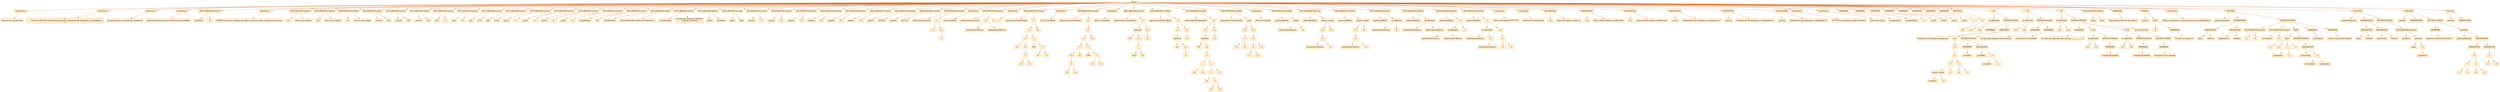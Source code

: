digraph G {node[shape=box, style=filled, color=blanchedalmond]; edge[color=chocolate3];rankdir=UD 

raiz [ label ="INICIO"];
raiz ->nodo0_com;nodo0_com [ label ="Comentario "];
nodo0_id_c [ label ="/////inicio de la traduccion
"];
nodo0_com ->nodo0_id_c;
raiz ->nodo0_com_m;nodo0_com_m [ label ="Comentario "];
nodo0_id_c_m [ label ="/*
        Primer archivo de entrada para proyecto organizacion de lenguajes y compiladores 1
*/"];
nodo0_com_m ->nodo0_id_c_m;
raiz ->nodo1_com;nodo1_com [ label ="Comentario "];
nodo1_id_c [ label ="//errores lexicos, se tienen que recuperar!
"];
nodo1_com ->nodo1_id_c;
raiz ->nodo2_com;nodo2_com [ label ="Comentario "];
nodo2_id_c [ label ="//seccion de declraciones de funciones de variables
"];
nodo2_com ->nodo2_id_c;
raiz ->nodo0_de;nodo0_de [ label ="DECLARACION NumEro"];
nodo1_id [ label ="_variable1_"];
nodo0_de ->nodo1_id;nodo0_de ->nodo2_op;
nodo2_op [ label ="5"];
raiz ->nodo3_com;nodo3_com [ label ="Comentario "];
nodo3_id_c [ label ="//ERROR sintactico, reportar que falta un punto y coma, recuperarse del error
"];
nodo3_com ->nodo3_id_c;
raiz ->nodo1_de,nodo2_de,nodo3_de;nodo1_de [ label ="DECLARACION CadenA"];
nodo2_id [ label ="_v1_"];
nodo1_de ->nodo2_id;nodo1_de ->nodo5_op;
nodo5_op [ label ="'esta es una cadena'"];
nodo2_de [ label ="DECLARACION CadenA"];
nodo3_id [ label ="_v2_"];
nodo2_de ->nodo3_id;nodo2_de ->nodo8_op;
nodo8_op [ label ="'esta es una cadena'"];
nodo3_de [ label ="DECLARACION CadenA"];
nodo4_id [ label ="_v3_"];
nodo3_de ->nodo4_id;nodo3_de ->nodo11_op;
nodo11_op [ label ="'esta es una cadena'"];
raiz ->nodo4_de;nodo4_de [ label ="DECLARACION cadena"];
nodo5_id [ label ="_curso1_"];
nodo4_de ->nodo5_id;nodo4_de ->nodo14_op;
nodo14_op [ label ="'olc'"];
raiz ->nodo5_de;nodo5_de [ label ="DECLARACION cadena"];
nodo6_id [ label ="_curso2_"];
nodo5_de ->nodo6_id;nodo5_de ->nodo17_op;
nodo17_op [ label ="'olc'"];
raiz ->nodo6_de;nodo6_de [ label ="DECLARACION cadena"];
nodo7_id [ label ="_curso3_"];
nodo6_de ->nodo7_id;nodo6_de ->nodo20_op;
nodo20_op [ label ="'olc'"];
raiz ->nodo7_de;nodo7_de [ label ="DECLARACION numero"];
nodo8_id [ label ="_pi1_"];
nodo7_de ->nodo8_id;nodo7_de ->nodo23_op;
nodo23_op [ label ="3"];
raiz ->nodo8_de;nodo8_de [ label ="DECLARACION numero"];
nodo9_id [ label ="_pi2_"];
nodo8_de ->nodo9_id;nodo8_de ->nodo26_op;
nodo26_op [ label ="3.1"];
raiz ->nodo9_de;nodo9_de [ label ="DECLARACION numero"];
nodo10_id [ label ="_pi3_"];
nodo9_de ->nodo10_id;nodo9_de ->nodo29_op;
nodo29_op [ label ="3.14"];
raiz ->nodo10_de;nodo10_de [ label ="DECLARACION numero"];
nodo11_id [ label ="_pi4_"];
nodo10_de ->nodo11_id;nodo10_de ->nodo32_op;
nodo32_op [ label ="3.141"];
raiz ->nodo11_de;nodo11_de [ label ="DECLARACION numero"];
nodo12_id [ label ="_anio1_"];
nodo11_de ->nodo12_id;nodo11_de ->nodo35_op;
nodo35_op [ label ="1"];
raiz ->nodo12_de;nodo12_de [ label ="DECLARACION numero"];
nodo13_id [ label ="_anio2_"];
nodo12_de ->nodo13_id;nodo12_de ->nodo38_op;
nodo38_op [ label ="9"];
raiz ->nodo13_de;nodo13_de [ label ="DECLARACION numero"];
nodo14_id [ label ="_anio3_"];
nodo13_de ->nodo14_id;nodo13_de ->nodo41_op;
nodo41_op [ label ="4"];
raiz ->nodo14_de;nodo14_de [ label ="DECLARACION numero"];
nodo15_id [ label ="_anio4_"];
nodo14_de ->nodo15_id;nodo14_de ->nodo44_op;
nodo44_op [ label ="5"];
raiz ->nodo15_de;nodo15_de [ label ="DECLARACION numero"];
nodo16_id [ label ="_variableNeg_"];
nodo15_de ->nodo16_id;nodo15_de ->nodo47_op;
nodo47_op [ label ="5.0"];
raiz ->nodo16_de;nodo16_de [ label ="DECLARACION cadena"];
nodo17_id [ label ="_encabezado1_"];
nodo16_de ->nodo17_id;nodo16_de ->nodo50_op;
nodo50_op [ label ="'Universidad San Carlos de Guatemala...;'"];
raiz ->nodo17_de;nodo17_de [ label ="DECLARACION cadena"];
nodo18_id [ label ="_encabezado2_"];
nodo17_de ->nodo18_id;nodo17_de ->nodo53_op;
nodo53_op [ label ="'Escuela de Ciencias y Sistemas
Segundo semestre
'"];
raiz ->nodo18_de;nodo18_de [ label ="DECLARACION boolean"];
nodo19_id [ label ="_flag1_"];
nodo18_de ->nodo19_id;nodo18_de ->nodo56_op;
nodo56_op [ label ="verdadero"];
raiz ->nodo19_de;nodo19_de [ label ="DECLARACION boolean"];
nodo20_id [ label ="_flag2_"];
nodo19_de ->nodo20_id;nodo19_de ->nodo59_op;
nodo59_op [ label ="falso"];
raiz ->nodo20_de;nodo20_de [ label ="DECLARACION caracter"];
nodo21_id [ label ="_name1_"];
nodo20_de ->nodo21_id;nodo20_de ->nodo62_op;
nodo62_op [ label ="'f'"];
raiz ->nodo21_de;nodo21_de [ label ="DECLARACION caracter"];
nodo22_id [ label ="_name2_"];
nodo21_de ->nodo22_id;nodo21_de ->nodo65_op;
nodo65_op [ label ="'e'"];
raiz ->nodo22_de;nodo22_de [ label ="DECLARACION caracter"];
nodo23_id [ label ="_name3_"];
nodo22_de ->nodo23_id;nodo22_de ->nodo68_op;
nodo68_op [ label ="'r'"];
raiz ->nodo23_de,nodo24_de;nodo23_de [ label ="DECLARACION caracter"];
nodo24_id [ label ="_name4_"];
nodo23_de ->nodo24_id;nodo23_de ->nodo71_op;
nodo71_op [ label ="'n'"];
nodo24_de [ label ="DECLARACION caracter"];
nodo25_id [ label ="_name6_"];
nodo24_de ->nodo25_id;nodo24_de ->nodo74_op;
nodo74_op [ label ="'n'"];
raiz ->nodo25_de;nodo25_de [ label ="DECLARACION caracter"];
nodo26_id [ label ="_name5_"];
nodo25_de ->nodo26_id;nodo25_de ->nodo77_op;
nodo77_op [ label ="'a'"];
raiz ->nodo26_de;nodo26_de [ label ="DECLARACION caracter"];
nodo27_id [ label ="_name7_"];
nodo26_de ->nodo27_id;nodo26_de ->nodo80_op;
nodo80_op [ label ="'${100}'"];
raiz ->nodo27_de;nodo27_de [ label ="DECLARACION caracter"];
nodo28_id [ label ="_name8_"];
nodo27_de ->nodo28_id;nodo27_de ->nodo83_op;
nodo83_op [ label ="'${111}'"];
raiz ->nodo28_de;nodo28_de [ label ="DECLARACION numero"];
nodo29_id [ label ="_operaciones1Basica_"];
nodo28_de ->nodo29_id;nodo28_de ->nodo85_op;
nodo85_op [ label ="+"];
nodo85_op ->nodo87_op;
nodo87_op [ label ="1"];

nodo85_op ->nodo89_op;
nodo89_op [ label ="( )"];
nodo89_op ->nodo91_op;
nodo91_op [ label ="1"];


raiz ->nodo4_com;nodo4_com [ label ="Comentario "];
nodo4_id_c [ label ="//2 el resultado
"];
nodo4_com ->nodo4_id_c;
raiz ->nodo29_de;nodo29_de [ label ="DECLARACION numero"];
nodo30_id [ label ="_operaciones1Basica2_"];
nodo29_de ->nodo30_id;nodo29_de ->nodo93_op;
nodo93_op [ label ="+"];
nodo93_op ->nodo95_op;
nodo95_op [ label ="_operaciones1Basica_"];

nodo93_op ->nodo98_op;
nodo98_op [ label ="_operaciones1Basica_"];

raiz ->nodo5_com;nodo5_com [ label ="Comentario "];
nodo5_id_c [ label ="//               
"];
nodo5_com ->nodo5_id_c;
raiz ->nodo30_de;nodo30_de [ label ="DECLARACION nUmero"];
nodo31_id [ label ="_operaciones1Intermedia_"];
nodo30_de ->nodo31_id;nodo30_de ->nodo100_op;
nodo100_op [ label ="+"];
nodo100_op ->nodo101_op;
nodo101_op [ label ="+"];
nodo101_op ->nodo102_op;
nodo102_op [ label ="+"];
nodo102_op ->nodo104_op;
nodo104_op [ label ="15"];

nodo102_op ->nodo106_op;
nodo106_op [ label ="( )"];
nodo106_op ->nodo107_op;
nodo107_op [ label ="*"];
nodo107_op ->nodo109_op;
nodo109_op [ label ="9"];

nodo107_op ->nodo112_op;
nodo112_op [ label ="8"];




nodo101_op ->nodo114_op;
nodo114_op [ label ="/"];
nodo114_op ->nodo116_op;
nodo116_op [ label ="200"];

nodo114_op ->nodo118_op;
nodo118_op [ label ="*"];
nodo118_op ->nodo120_op;
nodo120_op [ label ="8"];

nodo118_op ->nodo123_op;
nodo123_op [ label ="3"];




nodo100_op ->nodo126_op;
nodo126_op [ label ="9"];

raiz ->nodo6_com;nodo6_com [ label ="Comentario "];
nodo6_id_c [ label ="//171 el resultado
"];
nodo6_com ->nodo6_id_c;
raiz ->nodo31_de;nodo31_de [ label ="DECLARACION numeRo"];
nodo32_id [ label ="_operaciones1Avanzadas1_"];
nodo31_de ->nodo32_id;nodo31_de ->nodo128_op;
nodo128_op [ label ="( )"];
nodo128_op ->nodo129_op;
nodo129_op [ label ="+"];
nodo129_op ->nodo130_op;
nodo130_op [ label ="+"];
nodo130_op ->nodo131_op;
nodo131_op [ label ="*"];
nodo131_op ->nodo132_op;
nodo132_op [ label ="( )"];
nodo132_op ->nodo133_op;
nodo133_op [ label ="+"];
nodo133_op ->nodo135_op;
nodo135_op [ label ="15"];

nodo133_op ->nodo138_op;
nodo138_op [ label ="9"];



nodo131_op ->nodo141_op;
nodo141_op [ label ="8"];


nodo130_op ->nodo143_op;
nodo143_op [ label ="/"];
nodo143_op ->nodo145_op;
nodo145_op [ label ="200"];

nodo143_op ->nodo147_op;
nodo147_op [ label ="*"];
nodo147_op ->nodo149_op;
nodo149_op [ label ="8"];

nodo147_op ->nodo152_op;
nodo152_op [ label ="3"];




nodo129_op ->nodo155_op;
nodo155_op [ label ="9"];


raiz ->nodo7_com;nodo7_com [ label ="Comentario "];
nodo7_id_c [ label ="//291 el resultado
"];
nodo7_com ->nodo7_id_c;
raiz ->nodo32_de;nodo32_de [ label ="DECLARACION numero"];
nodo33_id [ label ="_operaciones1Avanzadas2_"];
nodo32_de ->nodo33_id;nodo32_de ->nodo157_op;
nodo157_op [ label ="+"];
nodo157_op ->nodo158_op;
nodo158_op [ label ="potencia"];
nodo158_op ->nodo160_op;
nodo160_op [ label ="30"];

nodo158_op ->nodo162_op;
nodo162_op [ label ="( )"];
nodo162_op ->nodo163_op;
nodo163_op [ label ="-"];
nodo163_op ->nodo165_op;
nodo165_op [ label ="22.2"];

nodo163_op ->nodo168_op;
nodo168_op [ label ="2.2"];




nodo157_op ->nodo170_op;
nodo170_op [ label ="( )"];
nodo170_op ->nodo172_op;
nodo172_op [ label ="2"];


raiz ->nodo33_de;nodo33_de [ label ="DECLARACION nuMero"];
nodo34_id [ label ="_operaciones1Avanzadas3_"];
nodo33_de ->nodo34_id;nodo33_de ->nodo174_op;
nodo174_op [ label ="+"];
nodo174_op ->nodo175_op;
nodo175_op [ label ="( )"];
nodo175_op ->nodo176_op;
nodo176_op [ label ="potencia"];
nodo176_op ->nodo178_op;
nodo178_op [ label ="30"];

nodo176_op ->nodo180_op;
nodo180_op [ label ="( )"];
nodo180_op ->nodo182_op;
nodo182_op [ label ="2"];




nodo174_op ->nodo184_op;
nodo184_op [ label ="( )"];
nodo184_op ->nodo186_op;
nodo186_op [ label ="2"];


raiz ->nodo34_de;nodo34_de [ label ="DECLARACION numeRo"];
nodo35_id [ label ="_operaciones1Avanzadas4_"];
nodo34_de ->nodo35_id;nodo34_de ->nodo188_op;
nodo188_op [ label ="+"];
nodo188_op ->nodo189_op;
nodo189_op [ label ="( )"];
nodo189_op ->nodo190_op;
nodo190_op [ label ="potencia"];
nodo190_op ->nodo192_op;
nodo192_op [ label ="30"];

nodo190_op ->nodo194_op;
nodo194_op [ label ="( )"];
nodo194_op ->nodo195_op;
nodo195_op [ label ="+"];
nodo195_op ->nodo196_op;
nodo196_op [ label ="-"];
nodo196_op ->nodo198_op;
nodo198_op [ label ="10"];

nodo196_op ->nodo201_op;
nodo201_op [ label ="8"];


nodo195_op ->nodo203_op;
nodo203_op [ label ="-"];
nodo203_op ->nodo204_op;
nodo204_op [ label ="-"];
nodo204_op ->nodo206_op;
nodo206_op [ label ="9"];

nodo204_op ->nodo208_op;
nodo208_op [ label ="*"];
nodo208_op ->nodo210_op;
nodo210_op [ label ="4"];

nodo208_op ->nodo213_op;
nodo213_op [ label ="2"];



nodo203_op ->nodo216_op;
nodo216_op [ label ="1"];






nodo188_op ->nodo218_op;
nodo218_op [ label ="( )"];
nodo218_op ->nodo220_op;
nodo220_op [ label ="2"];


raiz ->nodo35_de;nodo35_de [ label ="DECLARACION numeRo"];
nodo36_id [ label ="_operaciones1Avanzadas6_"];
nodo35_de ->nodo36_id;nodo35_de ->nodo222_op;
nodo222_op [ label ="mod"];
nodo222_op ->nodo223_op;
nodo223_op [ label ="( )"];
nodo223_op ->nodo224_op;
nodo224_op [ label ="*"];
nodo224_op ->nodo226_op;
nodo226_op [ label ="5"];

nodo224_op ->nodo229_op;
nodo229_op [ label ="8"];



nodo222_op ->nodo231_op;
nodo231_op [ label ="( )"];
nodo231_op ->nodo232_op;
nodo232_op [ label ="+"];
nodo232_op ->nodo233_op;
nodo233_op [ label ="+"];
nodo233_op ->nodo235_op;
nodo235_op [ label ="1"];

nodo233_op ->nodo238_op;
nodo238_op [ label ="5"];


nodo232_op ->nodo241_op;
nodo241_op [ label ="6"];



raiz ->nodo8_com;nodo8_com [ label ="Comentario "];
nodo8_id_c [ label ="//4 es el resultado
"];
nodo8_com ->nodo8_id_c;
raiz ->nodo36_de;nodo36_de [ label ="DECLARACION boolean"];
nodo37_id [ label ="_operacionRela3_"];
nodo36_de ->nodo37_id;nodo36_de ->nodo243_op;
nodo243_op [ label ="mayor"];
nodo243_op ->nodo245_op;
nodo245_op [ label ="_operaciones1Basica_"];

nodo243_op ->nodo248_op;
nodo248_op [ label ="8"];

raiz ->nodo37_de;nodo37_de [ label ="DECLARACION BooLean"];
nodo38_id [ label ="_operacionRela3_"];
nodo37_de ->nodo38_id;nodo37_de ->nodo250_op;
nodo250_op [ label ="mayor_o_igual"];
nodo250_op ->nodo251_op;
nodo251_op [ label ="( )"];
nodo251_op ->nodo252_op;
nodo252_op [ label ="+"];
nodo252_op ->nodo254_op;
nodo254_op [ label ="_operaciones1Basica_"];

nodo252_op ->nodo257_op;
nodo257_op [ label ="6"];



nodo250_op ->nodo260_op;
nodo260_op [ label ="8"];

raiz ->nodo38_de;nodo38_de [ label ="DECLARACION boolean"];
nodo39_id [ label ="_operacionRela3_"];
nodo38_de ->nodo39_id;nodo38_de ->nodo262_op;
nodo262_op [ label ="menor_o_igual"];
nodo262_op ->nodo263_op;
nodo263_op [ label ="( )"];
nodo263_op ->nodo264_op;
nodo264_op [ label ="+"];
nodo264_op ->nodo266_op;
nodo266_op [ label ="_operaciones1Basica_"];

nodo264_op ->nodo269_op;
nodo269_op [ label ="6"];



nodo262_op ->nodo272_op;
nodo272_op [ label ="8"];

raiz ->nodo39_de;nodo39_de [ label ="DECLARACION booleAn"];
nodo40_id [ label ="_operacionRela4_"];
nodo39_de ->nodo40_id;nodo39_de ->nodo274_op;
nodo274_op [ label ="es_diferente"];
nodo274_op ->nodo276_op;
nodo276_op [ label ="_operaciones1Basica_"];

nodo274_op ->nodo279_op;
nodo279_op [ label ="8"];

raiz ->nodo40_de;nodo40_de [ label ="DECLARACION boolean"];
nodo41_id [ label ="_operacionRela5_"];
nodo40_de ->nodo41_id;nodo40_de ->nodo281_op;
nodo281_op [ label ="es_diferente"];
nodo281_op ->nodo283_op;
nodo283_op [ label ="_operaciones1Basica_"];

nodo281_op ->nodo286_op;
nodo286_op [ label ="_operaciones1Basica_"];

raiz ->nodo41_de;nodo41_de [ label ="DECLARACION Boolean"];
nodo42_id [ label ="_operacionRela6_"];
nodo41_de ->nodo42_id;nodo41_de ->nodo288_op;
nodo288_op [ label ="+"];
nodo288_op ->nodo289_op;
nodo289_op [ label ="es_diferente"];
nodo289_op ->nodo291_op;
nodo291_op [ label ="_operaciones1Basica_"];

nodo289_op ->nodo294_op;
nodo294_op [ label ="_operaciones1Basica_"];


nodo288_op ->nodo297_op;
nodo297_op [ label ="1"];

raiz ->nodo42_de;nodo42_de [ label ="DECLARACION boolEan"];
nodo43_id [ label ="_operacionRela7_"];
nodo42_de ->nodo43_id;nodo42_de ->nodo299_op;
nodo299_op [ label ="*"];
nodo299_op ->nodo300_op;
nodo300_op [ label ="es_diferente"];
nodo300_op ->nodo302_op;
nodo302_op [ label ="_operaciones1Basica_"];

nodo300_op ->nodo304_op;
nodo304_op [ label ="( )"];
nodo304_op ->nodo306_op;
nodo306_op [ label ="_operaciones1Basica_"];



nodo299_op ->nodo308_op;
nodo308_op [ label ="( )"];
nodo308_op ->nodo309_op;
nodo309_op [ label ="+"];
nodo309_op ->nodo311_op;
nodo311_op [ label ="8"];

nodo309_op ->nodo314_op;
nodo314_op [ label ="5"];



raiz ->nodo1_com_m;nodo1_com_m [ label ="Comentario "];
nodo1_id_c_m [ label ="/*otro error lexico************/"];
nodo1_com_m ->nodo1_id_c_m;
raiz ->nodo9_com;nodo9_com [ label ="Comentario "];
nodo9_id_c [ label ="//seccion de asignaciones
"];
nodo9_com ->nodo9_id_c;
raiz ->nodo0_as;nodo0_as [ label ="ASIGNACION"];
nodo1_ida [ label ="_v1_"];
nodo0_as ->nodo1_ida;nodo0_as ->nodo317_op;
nodo317_op [ label ="'esta es la cadena numero 1'"];
raiz ->nodo1_as,nodo2_as;nodo1_as [ label ="ASIGNACION"];
nodo2_ida [ label ="_v2_"];
nodo1_as ->nodo2_ida;nodo1_as ->nodo320_op;
nodo320_op [ label ="'estas cadenas deben ser diferentes'"];
nodo2_as [ label ="ASIGNACION"];
nodo3_ida [ label ="_v3_"];
nodo2_as ->nodo3_ida;nodo2_as ->nodo323_op;
nodo323_op [ label ="'estas cadenas deben ser diferentes'"];
raiz ->nodo3_as,nodo4_as,nodo5_as;nodo3_as [ label ="ASIGNACION"];
nodo4_ida [ label ="_curso1_"];
nodo3_as ->nodo4_ida;nodo3_as ->nodo326_op;
nodo326_op [ label ="'Organizacion de lenguajes y compiladores 1'"];
nodo4_as [ label ="ASIGNACION"];
nodo5_ida [ label ="_curso2_"];
nodo4_as ->nodo5_ida;nodo4_as ->nodo329_op;
nodo329_op [ label ="'Organizacion de lenguajes y compiladores 1'"];
nodo5_as [ label ="ASIGNACION"];
nodo6_ida [ label ="_curso3_"];
nodo5_as ->nodo6_ida;nodo5_as ->nodo332_op;
nodo332_op [ label ="'Organizacion de lenguajes y compiladores 1'"];
raiz ->nodo2_com_m;nodo2_com_m [ label ="Comentario "];
nodo2_id_c_m [ label ="/******error sintactico, le falta la flecha*/"];
nodo2_com_m ->nodo2_id_c_m;
raiz ->nodo10_com;nodo10_com [ label ="Comentario "];
nodo10_id_c [ label ="//otro error lexico
"];
nodo10_com ->nodo10_id_c;
raiz ->nodo0_print;nodo0_print [ label ="IMPRIMIR "];
nodo0_print ->nodo335_op;
nodo335_op [ label ="_encabezado1_"];

raiz ->nodo1_print;nodo1_print [ label ="IMPRIMIR "];
nodo1_print ->nodo338_op;
nodo338_op [ label ="_encabezado2_"];

raiz ->nodo2_print;nodo2_print [ label ="IMPRIMIR "];
nodo2_print ->nodo341_op;
nodo341_op [ label ="'...'"];

raiz ->nodo3_print;nodo3_print [ label ="IMPRIMIR "];
nodo3_print ->nodo344_op;
nodo344_op [ label ="_anio1_"];

raiz ->nodo4_print;nodo4_print [ label ="IMPRIMIR "];
nodo4_print ->nodo347_op;
nodo347_op [ label ="_anio2_"];

raiz ->nodo5_print;nodo5_print [ label ="IMPRIMIR "];
nodo5_print ->nodo350_op;
nodo350_op [ label ="_anio3_"];

raiz ->nodo6_print;nodo6_print [ label ="IMPRIMIR "];
nodo6_print ->nodo353_op;
nodo353_op [ label ="_anio4_"];

raiz ->nodo7_print;nodo7_print [ label ="IMPRIMIR "];
nodo7_print ->nodo356_op;
nodo356_op [ label ="'.'"];

raiz ->nodo8_print;nodo8_print [ label ="IMPRIMIR "];
nodo8_print ->nodo358_op;
nodo358_op [ label ="( )"];
nodo358_op ->nodo360_op;
nodo360_op [ label ="_v3_"];


raiz ->nodo0_si;nodo0_si [ label ="SI "];
nodo0_si ->nodo362_op;
nodo362_op [ label ="es_diferente"];
nodo362_op ->nodo364_op;
nodo364_op [ label ="_v1_"];

nodo362_op ->nodo367_op;
nodo367_op [ label ="_v2_"];

nodo0_instru_si [ label ="INSTRUCCIONES"];
nodo0_si ->nodo0_instru_si;nodo0_instru_si ->nodo9_print;nodo9_print [ label ="IMPRIMIR "];
nodo9_print ->nodo370_op;
nodo370_op [ label ="'Al parecer no funciona la asignacion'"];

nodo0_instru_si ->nodo0_mi;nodo0_mi [ label ="MIENTRAS "];
nodo0_mi ->nodo372_op;
nodo372_op [ label ="not"];
nodo372_op ->nodo373_op;
nodo373_op [ label ="( )"];
nodo373_op ->nodo374_op;
nodo374_op [ label ="+"];
nodo374_op ->nodo375_op;
nodo375_op [ label ="*"];
nodo375_op ->nodo376_op;
nodo376_op [ label ="mayor_o_igual"];
nodo376_op ->nodo378_op;
nodo378_op [ label ="_variable1_"];

nodo376_op ->nodo381_op;
nodo381_op [ label ="5"];


nodo375_op ->nodo384_op;
nodo384_op [ label ="5"];


nodo374_op ->nodo386_op;
nodo386_op [ label ="/"];
nodo386_op ->nodo388_op;
nodo388_op [ label ="8"];

nodo386_op ->nodo391_op;
nodo391_op [ label ="2"];




nodo0_instru [ label ="INSTRUCCIONES"];
nodo0_mi ->nodo0_instru;nodo0_instru ->nodo10_print;nodo10_print [ label ="IMPRIMIR "];
nodo10_print ->nodo394_op;
nodo394_op [ label ="_variable1_"];

nodo0_instru ->nodo6_as;nodo6_as [ label ="ASIGNACION"];
nodo7_ida [ label ="_variable1_"];
nodo6_as ->nodo7_ida;nodo6_as ->nodo396_op;
nodo396_op [ label ="+"];
nodo396_op ->nodo398_op;
nodo398_op [ label ="_variable1_"];

nodo396_op ->nodo401_op;
nodo401_op [ label ="1"];

raiz ->nodo3_si;nodo3_si [ label ="SI "];
nodo3_si ->nodo403_op;
nodo403_op [ label ="es_diferente"];
nodo403_op ->nodo405_op;
nodo405_op [ label ="_v1_"];

nodo403_op ->nodo408_op;
nodo408_op [ label ="_v2_"];

nodo3_instru_si [ label ="INSTRUCCIONES"];
nodo3_si ->nodo3_instru_si;nodo3_instru_si ->nodo11_print;nodo11_print [ label ="IMPRIMIR "];
nodo11_print ->nodo411_op;
nodo411_op [ label ="'no tiene que imprimir este mensaje'"];

nodo3_instru_si ->nodo12_print;nodo12_print [ label ="IMPRIMIR "];
nodo12_print ->nodo414_op;
nodo414_op [ label ="'este print es un ejemplo'"];

raiz ->nodo7_si;nodo7_si [ label ="SI "];
nodo7_si ->nodo416_op;
nodo416_op [ label ="es_diferente"];
nodo416_op ->nodo418_op;
nodo418_op [ label ="_v1_"];

nodo416_op ->nodo421_op;
nodo421_op [ label ="_v2_"];

nodo7_instru_si [ label ="INSTRUCCIONES"];
nodo7_si ->nodo7_instru_si;nodo7_instru_si ->nodo13_print;nodo13_print [ label ="IMPRIMIR "];
nodo13_print ->nodo424_op;
nodo424_op [ label ="'no tiene que imprimir este mensaj_______________e'"];

nodo7_instru_si ->nodo0_osi;
nodo0_osi [ label ="O_SI "];
nodo0_osi ->nodo426_op;
nodo426_op [ label ="es_diferente"];
nodo426_op ->nodo428_op;
nodo428_op [ label ="_v1_"];

nodo426_op ->nodo431_op;
nodo431_op [ label ="13"];

nodo0_instru_osi [ label ="INSTRUCCIONES"];
nodo0_osi ->nodo0_instru_osi;nodo0_instru_osi ->nodo14_print;nodo14_print [ label ="IMPRIMIR "];
nodo14_print ->nodo434_op;
nodo434_op [ label ="'mensaje de prueba'"];

nodo7_instru_si ->nodo1_osi;
nodo1_osi [ label ="O_SI "];
nodo1_osi ->nodo436_op;
nodo436_op [ label ="es_diferente"];
nodo436_op ->nodo438_op;
nodo438_op [ label ="_v1_"];

nodo436_op ->nodo441_op;
nodo441_op [ label ="14"];

nodo1_instru_osi [ label ="INSTRUCCIONES"];
nodo1_osi ->nodo1_instru_osi;nodo1_instru_osi ->nodo15_print;nodo15_print [ label ="IMPRIMIR "];
nodo15_print ->nodo444_op;
nodo444_op [ label ="'mensaje de prueba'"];

nodo7_instru_si ->nodo7_els;nodo7_els [ label ="de_lo_contrario "];
nodo7_instru_els [ label ="INSTRUCCIONES"];
nodo7_els ->nodo7_instru_els;nodo7_instru_els ->nodo16_print;nodo16_print [ label ="IMPRIMIR "];
nodo16_print ->nodo447_op;
nodo447_op [ label ="'este print es un ejemplo'"];

raiz ->nodo43_de;nodo43_de [ label ="DECLARACION Boolean"];
nodo44_id [ label ="_varB_"];
nodo43_de ->nodo44_id;nodo43_de ->nodo450_op;
nodo450_op [ label ="falso"];
raiz ->nodo17_print;nodo17_print [ label ="IMPRIMIR "];
nodo17_print ->nodo453_op;
nodo453_op [ label ="'Estas definiendo bien los valores'"];

raiz ->nodo0_seg;nodo0_seg [ label ="SEGUN "];
nodo0_seg ->nodo456_op;
nodo456_op [ label ="_varaux_"];
nodo0_seg ->nodo0_cas;
nodo0_cas [ label ="CASO "];
nodo0_cas ->nodo459_op;
nodo459_op [ label ="0"];
nodo0_cas ->nodo18_print;nodo18_print [ label ="IMPRIMIR "];
nodo18_print ->nodo462_op;
nodo462_op [ label ="'el valor es mayor a 2'"];

raiz ->nodo3_com_m;nodo3_com_m [ label ="Comentario "];
nodo3_id_c_m [ label ="/*Ahora empezamos con las funciones y procedimientos*/"];
nodo3_com_m ->nodo3_id_c_m;
raiz ->nodo0_met;nodo0_met [ label ="METODO "];
nodo1_id_met [ label ="_potenciaManual_"];
nodo0_met ->nodo1_id_met;nodo0_param_m [ label ="PARAMETROS"];
nodo0_met ->nodo0_param_m;nodo0_param_m ->nodo0_para;
nodo0_para [ label ="PARAMETRO"];
nodo0_para ->nodo0_para_id
nodo0_para_id [ label ="_base_"];
nodo0_para ->nodo0_para_tip_d
nodo0_para_tip_d [ label ="Numero"];
nodo0_param_m ->nodo1_para;
nodo1_para [ label ="PARAMETRO"];
nodo1_para ->nodo1_para_id
nodo1_para_id [ label ="_exponenete_"];
nodo1_para ->nodo1_para_tip_d
nodo1_para_tip_d [ label ="Numero"];
nodo0_instru_met [ label ="INSTRUCCIONES"];
nodo0_met ->nodo0_instru_met;nodo0_instru_met ->nodo44_de;nodo44_de [ label ="DECLARACION Numero"];
nodo45_id [ label ="_i_"];
nodo44_de ->nodo45_id;nodo44_de ->nodo465_op;
nodo465_op [ label ="0"];
nodo0_instru_met ->nodo45_de;nodo45_de [ label ="DECLARACION Numero"];
nodo46_id [ label ="_acumulado_"];
nodo45_de ->nodo46_id;nodo45_de ->nodo468_op;
nodo468_op [ label ="0"];
nodo0_instru_met ->nodo0_for;
nodo0_for [ label ="PARA "];
nodo0_cfor [ label ="Para "];
nodo0_for ->nodo0_cfor;nodo0_id_for [ label ="_i_"];
nodo0_cfor ->nodo0_id_for;nodo0_cfor ->nodo471_op;
nodo471_op [ label ="0"];
nodo0_cfor ->nodo473_op;
nodo473_op [ label ="-"];
nodo473_op ->nodo475_op;
nodo475_op [ label ="_exponente_"];

nodo473_op ->nodo478_op;
nodo478_op [ label ="1"];

nodo0_instru_for [ label ="INSTRUCCIONES"];
nodo0_for ->nodo0_instru_for;nodo0_inc_for [ label ="1"];
nodo0_cfor ->nodo0_inc_for;nodo0_instru_for ->nodo7_as;nodo7_as [ label ="ASIGNACION"];
nodo8_ida [ label ="_acumulado_"];
nodo7_as ->nodo8_ida;nodo7_as ->nodo480_op;
nodo480_op [ label ="+"];
nodo480_op ->nodo482_op;
nodo482_op [ label ="_acumulado_"];

nodo480_op ->nodo485_op;
nodo485_op [ label ="_acumulado_"];

nodo0_instru_met ->nodo19_print;nodo19_print [ label ="IMPRIMIR "];
nodo19_print ->nodo488_op;
nodo488_op [ label ="_acumulado_"];

nodo0_instru_met ->nodo20_print;nodo20_print [ label ="IMPRIMIR "];
nodo20_print ->nodo491_op;
nodo491_op [ label ="' Esta es la potencia Manual'"];

raiz ->nodo0_fun;nodo0_fun [ label ="FUNCION "];
nodo1_id_fun [ label ="_potenciaFuncion_"];
nodo0_fun ->nodo1_id_fun;nodo0_param [ label ="PARAMETROS"];
nodo0_fun ->nodo0_param;nodo0_param ->nodo2_para;
nodo2_para [ label ="PARAMETRO"];
nodo2_para ->nodo2_para_id
nodo2_para_id [ label ="_base_"];
nodo2_para ->nodo2_para_tip_d
nodo2_para_tip_d [ label ="Numero"];
nodo0_param ->nodo3_para;
nodo3_para [ label ="PARAMETRO"];
nodo3_para ->nodo3_para_id
nodo3_para_id [ label ="_exponente_"];
nodo3_para ->nodo3_para_tip_d
nodo3_para_tip_d [ label ="Numero"];
nodo0_instru_fun [ label ="INSTRUCCIONES"];
nodo0_fun ->nodo0_instru_fun;nodo0_instru_fun ->nodo46_de;nodo46_de [ label ="DECLARACION Numero"];
nodo47_id [ label ="_potencia_"];
nodo46_de ->nodo47_id;nodo46_de ->nodo493_op;
nodo493_op [ label ="potencia"];
nodo493_op ->nodo495_op;
nodo495_op [ label ="_base_"];

nodo493_op ->nodo497_op;
nodo497_op [ label ="( )"];
nodo497_op ->nodo499_op;
nodo499_op [ label ="_exponente_"];


raiz ->nodo2_met;nodo2_met [ label ="METODO "];
nodo3_id_met [ label ="_metodo_"];
nodo2_met ->nodo3_id_met;nodo2_param_m [ label ="PARAMETROS"];
nodo2_met ->nodo2_param_m;nodo2_instru_met [ label ="INSTRUCCIONES"];
nodo2_met ->nodo2_instru_met;nodo2_instru_met ->nodo21_print;nodo21_print [ label ="IMPRIMIR "];
nodo21_print ->nodo502_op;
nodo502_op [ label ="'estamos entrando al metodo 1'"];

nodo2_instru_met ->nodo0_eje;nodo0_eje [ label ="Ejecutar "];
nodo1_id_ej [ label ="_potenciaManual_"];
nodo0_eje ->nodo1_id_ej;nodo0_param_ej [ label ="PARAMETROS"];
nodo0_eje ->nodo0_param_ej;nodo0_param_ej ->nodo0_par;
nodo0_par [ label ="PARAMETRO"];
nodo0_par ->nodo504_op;
nodo504_op [ label ="+"];
nodo504_op ->nodo505_op;
nodo505_op [ label ="*"];
nodo505_op ->nodo507_op;
nodo507_op [ label ="3"];

nodo505_op ->nodo510_op;
nodo510_op [ label ="1"];


nodo504_op ->nodo512_op;
nodo512_op [ label ="/"];
nodo512_op ->nodo514_op;
nodo514_op [ label ="4"];

nodo512_op ->nodo517_op;
nodo517_op [ label ="2"];



nodo0_param_ej ->nodo1_par;
nodo1_par [ label ="PARAMETRO"];
nodo1_par ->nodo519_op;
nodo519_op [ label ="+"];
nodo519_op ->nodo521_op;
nodo521_op [ label ="3"];

nodo519_op ->nodo524_op;
nodo524_op [ label ="2"];


raiz ->nodo2_eje;nodo2_eje [ label ="Ejecutar "];
nodo3_id_ej [ label ="_metodo_"];
nodo2_eje ->nodo3_id_ej;nodo2_param_ej [ label ="PARAMETROS"];
nodo2_eje ->nodo2_param_ej;

}
